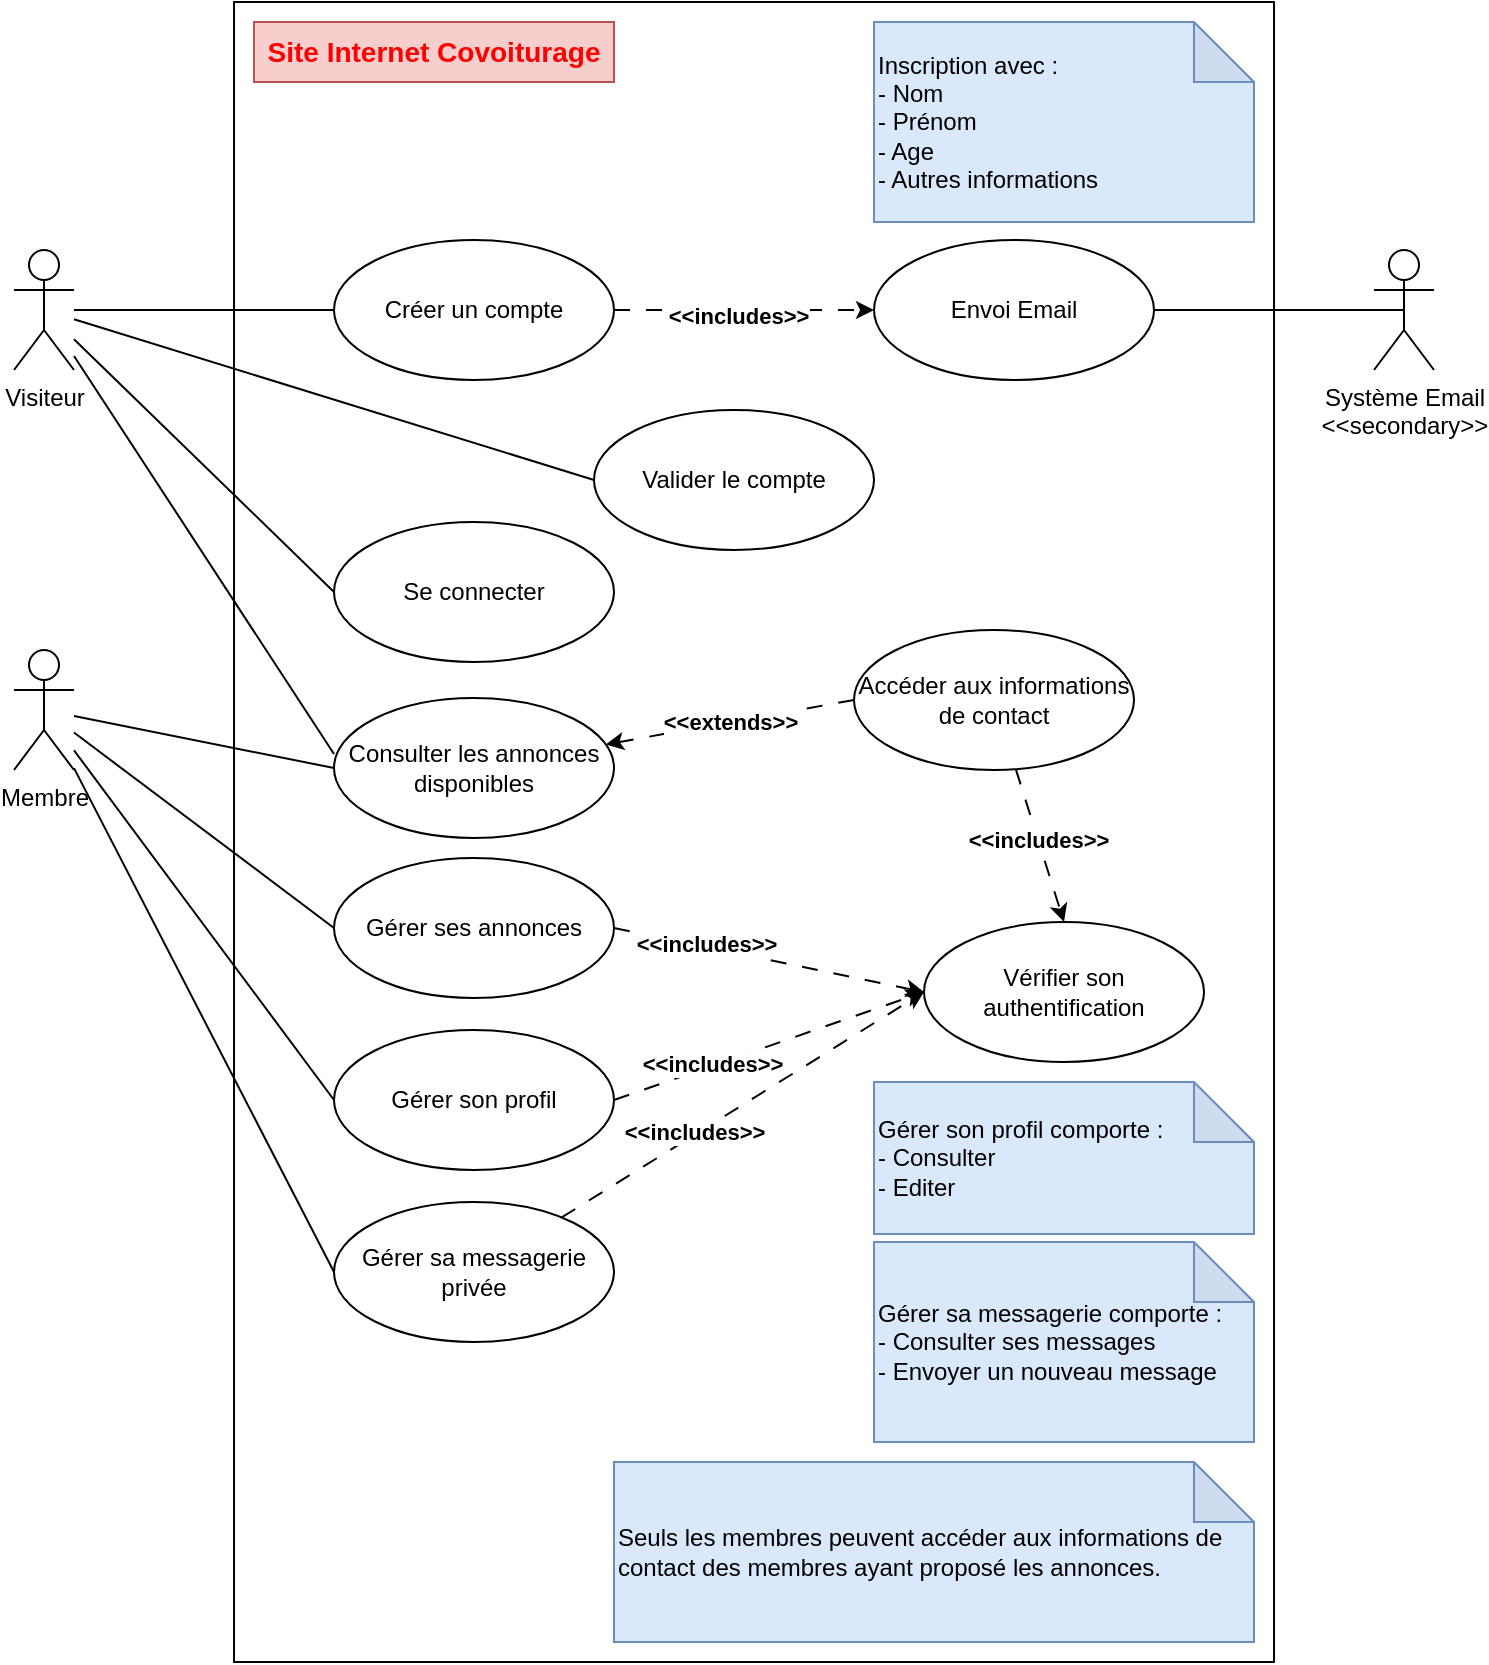 <mxfile version="27.0.6">
  <diagram name="Page-1" id="ptUCvU12Tz-loSRQMGfn">
    <mxGraphModel dx="898" dy="750" grid="1" gridSize="10" guides="1" tooltips="1" connect="1" arrows="1" fold="1" page="1" pageScale="1" pageWidth="827" pageHeight="1169" math="0" shadow="0">
      <root>
        <mxCell id="0" />
        <mxCell id="1" parent="0" />
        <mxCell id="oRyb93DbCJ93ypAnQ1mE-1" value="" style="rounded=0;whiteSpace=wrap;html=1;" parent="1" vertex="1">
          <mxGeometry x="160" y="80" width="520" height="830" as="geometry" />
        </mxCell>
        <mxCell id="oRyb93DbCJ93ypAnQ1mE-2" value="&lt;b&gt;&lt;font style=&quot;font-size: 14px; color: light-dark(rgb(255, 0, 0), rgb(237, 237, 237));&quot;&gt;Site Internet Covoiturage&lt;/font&gt;&lt;/b&gt;" style="text;html=1;align=center;verticalAlign=middle;whiteSpace=wrap;rounded=0;fillColor=#f8cecc;strokeColor=#b85450;" parent="1" vertex="1">
          <mxGeometry x="170" y="90" width="180" height="30" as="geometry" />
        </mxCell>
        <mxCell id="oRyb93DbCJ93ypAnQ1mE-12" style="rounded=0;orthogonalLoop=1;jettySize=auto;html=1;entryX=0;entryY=0.5;entryDx=0;entryDy=0;endArrow=none;startFill=0;" parent="1" source="oRyb93DbCJ93ypAnQ1mE-3" target="oRyb93DbCJ93ypAnQ1mE-4" edge="1">
          <mxGeometry relative="1" as="geometry" />
        </mxCell>
        <mxCell id="qeosA_xOUcdFGvwint2W-11" style="rounded=0;orthogonalLoop=1;jettySize=auto;html=1;entryX=0;entryY=0.5;entryDx=0;entryDy=0;endArrow=none;startFill=0;" parent="1" source="oRyb93DbCJ93ypAnQ1mE-3" target="qeosA_xOUcdFGvwint2W-10" edge="1">
          <mxGeometry relative="1" as="geometry" />
        </mxCell>
        <mxCell id="vkNzcCoTCNUTSNvIebn9-2" style="rounded=0;orthogonalLoop=1;jettySize=auto;html=1;entryX=0;entryY=0.5;entryDx=0;entryDy=0;endArrow=none;startFill=0;" edge="1" parent="1" source="oRyb93DbCJ93ypAnQ1mE-3" target="qeosA_xOUcdFGvwint2W-5">
          <mxGeometry relative="1" as="geometry" />
        </mxCell>
        <mxCell id="oRyb93DbCJ93ypAnQ1mE-3" value="Visiteur" style="shape=umlActor;verticalLabelPosition=bottom;verticalAlign=top;html=1;outlineConnect=0;" parent="1" vertex="1">
          <mxGeometry x="50" y="204" width="30" height="60" as="geometry" />
        </mxCell>
        <mxCell id="oRyb93DbCJ93ypAnQ1mE-13" style="edgeStyle=orthogonalEdgeStyle;rounded=0;orthogonalLoop=1;jettySize=auto;html=1;entryX=0;entryY=0.5;entryDx=0;entryDy=0;dashed=1;dashPattern=8 8;" parent="1" source="oRyb93DbCJ93ypAnQ1mE-4" target="oRyb93DbCJ93ypAnQ1mE-5" edge="1">
          <mxGeometry relative="1" as="geometry" />
        </mxCell>
        <mxCell id="oRyb93DbCJ93ypAnQ1mE-14" value="&lt;b&gt;&amp;lt;&amp;lt;includes&amp;gt;&amp;gt;&lt;/b&gt;" style="edgeLabel;html=1;align=center;verticalAlign=middle;resizable=0;points=[];" parent="oRyb93DbCJ93ypAnQ1mE-13" vertex="1" connectable="0">
          <mxGeometry x="-0.046" y="-3" relative="1" as="geometry">
            <mxPoint as="offset" />
          </mxGeometry>
        </mxCell>
        <mxCell id="oRyb93DbCJ93ypAnQ1mE-4" value="Créer un compte" style="ellipse;whiteSpace=wrap;html=1;" parent="1" vertex="1">
          <mxGeometry x="210" y="199" width="140" height="70" as="geometry" />
        </mxCell>
        <mxCell id="oRyb93DbCJ93ypAnQ1mE-5" value="Envoi Email" style="ellipse;whiteSpace=wrap;html=1;" parent="1" vertex="1">
          <mxGeometry x="480" y="199" width="140" height="70" as="geometry" />
        </mxCell>
        <mxCell id="oRyb93DbCJ93ypAnQ1mE-6" value="Système Email&lt;div&gt;&amp;lt;&amp;lt;secondary&amp;gt;&amp;gt;&lt;/div&gt;" style="shape=umlActor;verticalLabelPosition=bottom;verticalAlign=top;html=1;" parent="1" vertex="1">
          <mxGeometry x="730" y="204" width="30" height="60" as="geometry" />
        </mxCell>
        <mxCell id="qeosA_xOUcdFGvwint2W-1" style="rounded=0;orthogonalLoop=1;jettySize=auto;html=1;endArrow=none;startFill=0;entryX=0;entryY=0.5;entryDx=0;entryDy=0;" parent="1" source="oRyb93DbCJ93ypAnQ1mE-7" target="oRyb93DbCJ93ypAnQ1mE-8" edge="1">
          <mxGeometry relative="1" as="geometry" />
        </mxCell>
        <mxCell id="qeosA_xOUcdFGvwint2W-2" style="rounded=0;orthogonalLoop=1;jettySize=auto;html=1;entryX=0;entryY=0.5;entryDx=0;entryDy=0;endArrow=none;startFill=0;" parent="1" source="oRyb93DbCJ93ypAnQ1mE-7" target="oRyb93DbCJ93ypAnQ1mE-9" edge="1">
          <mxGeometry relative="1" as="geometry" />
        </mxCell>
        <mxCell id="qeosA_xOUcdFGvwint2W-3" style="rounded=0;orthogonalLoop=1;jettySize=auto;html=1;endArrow=none;startFill=0;entryX=0;entryY=0.5;entryDx=0;entryDy=0;" parent="1" source="oRyb93DbCJ93ypAnQ1mE-7" target="oRyb93DbCJ93ypAnQ1mE-11" edge="1">
          <mxGeometry relative="1" as="geometry">
            <mxPoint x="210" y="709" as="targetPoint" />
          </mxGeometry>
        </mxCell>
        <mxCell id="qeosA_xOUcdFGvwint2W-4" style="rounded=0;orthogonalLoop=1;jettySize=auto;html=1;entryX=0;entryY=0.5;entryDx=0;entryDy=0;endArrow=none;startFill=0;" parent="1" source="oRyb93DbCJ93ypAnQ1mE-7" target="oRyb93DbCJ93ypAnQ1mE-10" edge="1">
          <mxGeometry relative="1" as="geometry" />
        </mxCell>
        <mxCell id="oRyb93DbCJ93ypAnQ1mE-7" value="Membre" style="shape=umlActor;verticalLabelPosition=bottom;verticalAlign=top;html=1;" parent="1" vertex="1">
          <mxGeometry x="50" y="404" width="30" height="60" as="geometry" />
        </mxCell>
        <mxCell id="vkNzcCoTCNUTSNvIebn9-4" style="rounded=0;orthogonalLoop=1;jettySize=auto;html=1;entryX=0;entryY=0.5;entryDx=0;entryDy=0;endArrow=classic;startFill=0;exitX=1;exitY=0.5;exitDx=0;exitDy=0;dashed=1;dashPattern=8 8;endFill=1;" edge="1" parent="1" source="oRyb93DbCJ93ypAnQ1mE-8" target="qeosA_xOUcdFGvwint2W-19">
          <mxGeometry relative="1" as="geometry" />
        </mxCell>
        <mxCell id="vkNzcCoTCNUTSNvIebn9-6" value="&lt;b&gt;&amp;lt;&amp;lt;includes&amp;gt;&amp;gt;&lt;/b&gt;" style="edgeLabel;html=1;align=center;verticalAlign=middle;resizable=0;points=[];" vertex="1" connectable="0" parent="vkNzcCoTCNUTSNvIebn9-4">
          <mxGeometry x="-0.365" y="1" relative="1" as="geometry">
            <mxPoint as="offset" />
          </mxGeometry>
        </mxCell>
        <mxCell id="oRyb93DbCJ93ypAnQ1mE-8" value="Gérer son profil" style="ellipse;whiteSpace=wrap;html=1;" parent="1" vertex="1">
          <mxGeometry x="210" y="594" width="140" height="70" as="geometry" />
        </mxCell>
        <mxCell id="vkNzcCoTCNUTSNvIebn9-3" style="rounded=0;orthogonalLoop=1;jettySize=auto;html=1;entryX=0;entryY=0.5;entryDx=0;entryDy=0;endArrow=classic;startFill=0;exitX=1;exitY=0.5;exitDx=0;exitDy=0;dashed=1;dashPattern=8 8;endFill=1;" edge="1" parent="1" source="oRyb93DbCJ93ypAnQ1mE-9" target="qeosA_xOUcdFGvwint2W-19">
          <mxGeometry relative="1" as="geometry" />
        </mxCell>
        <mxCell id="vkNzcCoTCNUTSNvIebn9-5" value="&lt;b&gt;&amp;lt;&amp;lt;includes&amp;gt;&amp;gt;&lt;/b&gt;" style="edgeLabel;html=1;align=center;verticalAlign=middle;resizable=0;points=[];" vertex="1" connectable="0" parent="vkNzcCoTCNUTSNvIebn9-3">
          <mxGeometry x="-0.418" y="2" relative="1" as="geometry">
            <mxPoint as="offset" />
          </mxGeometry>
        </mxCell>
        <mxCell id="oRyb93DbCJ93ypAnQ1mE-9" value="Gérer ses annonces" style="ellipse;whiteSpace=wrap;html=1;" parent="1" vertex="1">
          <mxGeometry x="210" y="508" width="140" height="70" as="geometry" />
        </mxCell>
        <mxCell id="vkNzcCoTCNUTSNvIebn9-8" style="rounded=0;orthogonalLoop=1;jettySize=auto;html=1;exitX=0;exitY=0.5;exitDx=0;exitDy=0;dashed=1;dashPattern=8 8;" edge="1" parent="1" source="vkNzcCoTCNUTSNvIebn9-7" target="oRyb93DbCJ93ypAnQ1mE-10">
          <mxGeometry relative="1" as="geometry" />
        </mxCell>
        <mxCell id="vkNzcCoTCNUTSNvIebn9-9" value="&lt;b&gt;&amp;lt;&amp;lt;extends&amp;gt;&amp;gt;&lt;/b&gt;" style="edgeLabel;html=1;align=center;verticalAlign=middle;resizable=0;points=[];" vertex="1" connectable="0" parent="vkNzcCoTCNUTSNvIebn9-8">
          <mxGeometry relative="1" as="geometry">
            <mxPoint as="offset" />
          </mxGeometry>
        </mxCell>
        <mxCell id="oRyb93DbCJ93ypAnQ1mE-10" value="Consulter les annonces disponibles" style="ellipse;whiteSpace=wrap;html=1;" parent="1" vertex="1">
          <mxGeometry x="210" y="428" width="140" height="70" as="geometry" />
        </mxCell>
        <mxCell id="vkNzcCoTCNUTSNvIebn9-13" style="rounded=0;orthogonalLoop=1;jettySize=auto;html=1;entryX=0;entryY=0.5;entryDx=0;entryDy=0;dashed=1;dashPattern=8 8;" edge="1" parent="1" source="oRyb93DbCJ93ypAnQ1mE-11" target="qeosA_xOUcdFGvwint2W-19">
          <mxGeometry relative="1" as="geometry" />
        </mxCell>
        <mxCell id="vkNzcCoTCNUTSNvIebn9-14" value="&lt;b&gt;&amp;lt;&amp;lt;includes&amp;gt;&amp;gt;&lt;/b&gt;" style="edgeLabel;html=1;align=center;verticalAlign=middle;resizable=0;points=[];" vertex="1" connectable="0" parent="vkNzcCoTCNUTSNvIebn9-13">
          <mxGeometry x="-0.26" y="2" relative="1" as="geometry">
            <mxPoint as="offset" />
          </mxGeometry>
        </mxCell>
        <mxCell id="oRyb93DbCJ93ypAnQ1mE-11" value="Gérer sa messagerie privée" style="ellipse;whiteSpace=wrap;html=1;" parent="1" vertex="1">
          <mxGeometry x="210" y="680" width="140" height="70" as="geometry" />
        </mxCell>
        <mxCell id="oRyb93DbCJ93ypAnQ1mE-15" style="rounded=0;orthogonalLoop=1;jettySize=auto;html=1;entryX=0.5;entryY=0.5;entryDx=0;entryDy=0;entryPerimeter=0;endArrow=none;startFill=0;" parent="1" source="oRyb93DbCJ93ypAnQ1mE-5" target="oRyb93DbCJ93ypAnQ1mE-6" edge="1">
          <mxGeometry relative="1" as="geometry" />
        </mxCell>
        <mxCell id="oRyb93DbCJ93ypAnQ1mE-17" style="rounded=0;orthogonalLoop=1;jettySize=auto;html=1;entryX=0;entryY=0.4;entryDx=0;entryDy=0;entryPerimeter=0;endArrow=none;startFill=0;" parent="1" source="oRyb93DbCJ93ypAnQ1mE-3" target="oRyb93DbCJ93ypAnQ1mE-10" edge="1">
          <mxGeometry relative="1" as="geometry" />
        </mxCell>
        <mxCell id="qeosA_xOUcdFGvwint2W-5" value="Se connecter" style="ellipse;whiteSpace=wrap;html=1;" parent="1" vertex="1">
          <mxGeometry x="210" y="340" width="140" height="70" as="geometry" />
        </mxCell>
        <mxCell id="qeosA_xOUcdFGvwint2W-10" value="Valider le compte" style="ellipse;whiteSpace=wrap;html=1;" parent="1" vertex="1">
          <mxGeometry x="340" y="284" width="140" height="70" as="geometry" />
        </mxCell>
        <mxCell id="qeosA_xOUcdFGvwint2W-19" value="Vérifier son authentification" style="ellipse;whiteSpace=wrap;html=1;" parent="1" vertex="1">
          <mxGeometry x="505" y="540" width="140" height="70" as="geometry" />
        </mxCell>
        <mxCell id="qeosA_xOUcdFGvwint2W-22" value="Inscription avec :&lt;div&gt;- Nom&lt;/div&gt;&lt;div&gt;- Prénom&lt;/div&gt;&lt;div&gt;- Age&lt;/div&gt;&lt;div&gt;- Autres informations&lt;/div&gt;" style="shape=note;whiteSpace=wrap;html=1;backgroundOutline=1;darkOpacity=0.05;align=left;fillColor=#dae8fc;strokeColor=#6c8ebf;" parent="1" vertex="1">
          <mxGeometry x="480" y="90" width="190" height="100" as="geometry" />
        </mxCell>
        <mxCell id="qeosA_xOUcdFGvwint2W-25" value="Gérer son profil comporte :&lt;div&gt;- Consulter&lt;/div&gt;&lt;div&gt;- Editer&lt;/div&gt;" style="shape=note;whiteSpace=wrap;html=1;backgroundOutline=1;darkOpacity=0.05;fillColor=#dae8fc;strokeColor=#6c8ebf;align=left;" parent="1" vertex="1">
          <mxGeometry x="480" y="620" width="190" height="76" as="geometry" />
        </mxCell>
        <mxCell id="qeosA_xOUcdFGvwint2W-26" value="Gérer sa messagerie comporte :&lt;div&gt;- Consulter ses messages&lt;/div&gt;&lt;div&gt;- Envoyer un nouveau message&lt;/div&gt;" style="shape=note;whiteSpace=wrap;html=1;backgroundOutline=1;darkOpacity=0.05;fillColor=#dae8fc;strokeColor=#6c8ebf;align=left;" parent="1" vertex="1">
          <mxGeometry x="480" y="700" width="190" height="100" as="geometry" />
        </mxCell>
        <mxCell id="vkNzcCoTCNUTSNvIebn9-1" value="Seuls les membres peuvent accéder aux informations de contact des membres ayant proposé les annonces." style="shape=note;whiteSpace=wrap;html=1;backgroundOutline=1;darkOpacity=0.05;align=left;fillColor=#dae8fc;strokeColor=#6c8ebf;" vertex="1" parent="1">
          <mxGeometry x="350" y="810" width="320" height="90" as="geometry" />
        </mxCell>
        <mxCell id="vkNzcCoTCNUTSNvIebn9-11" style="rounded=0;orthogonalLoop=1;jettySize=auto;html=1;entryX=0.5;entryY=0;entryDx=0;entryDy=0;dashed=1;dashPattern=8 8;" edge="1" parent="1" source="vkNzcCoTCNUTSNvIebn9-7" target="qeosA_xOUcdFGvwint2W-19">
          <mxGeometry relative="1" as="geometry" />
        </mxCell>
        <mxCell id="vkNzcCoTCNUTSNvIebn9-12" value="&lt;b&gt;&amp;lt;&amp;lt;includes&amp;gt;&amp;gt;&lt;/b&gt;" style="edgeLabel;html=1;align=center;verticalAlign=middle;resizable=0;points=[];" vertex="1" connectable="0" parent="vkNzcCoTCNUTSNvIebn9-11">
          <mxGeometry x="-0.087" relative="1" as="geometry">
            <mxPoint as="offset" />
          </mxGeometry>
        </mxCell>
        <mxCell id="vkNzcCoTCNUTSNvIebn9-7" value="Accéder aux informations de contact" style="ellipse;whiteSpace=wrap;html=1;" vertex="1" parent="1">
          <mxGeometry x="470" y="394" width="140" height="70" as="geometry" />
        </mxCell>
      </root>
    </mxGraphModel>
  </diagram>
</mxfile>
